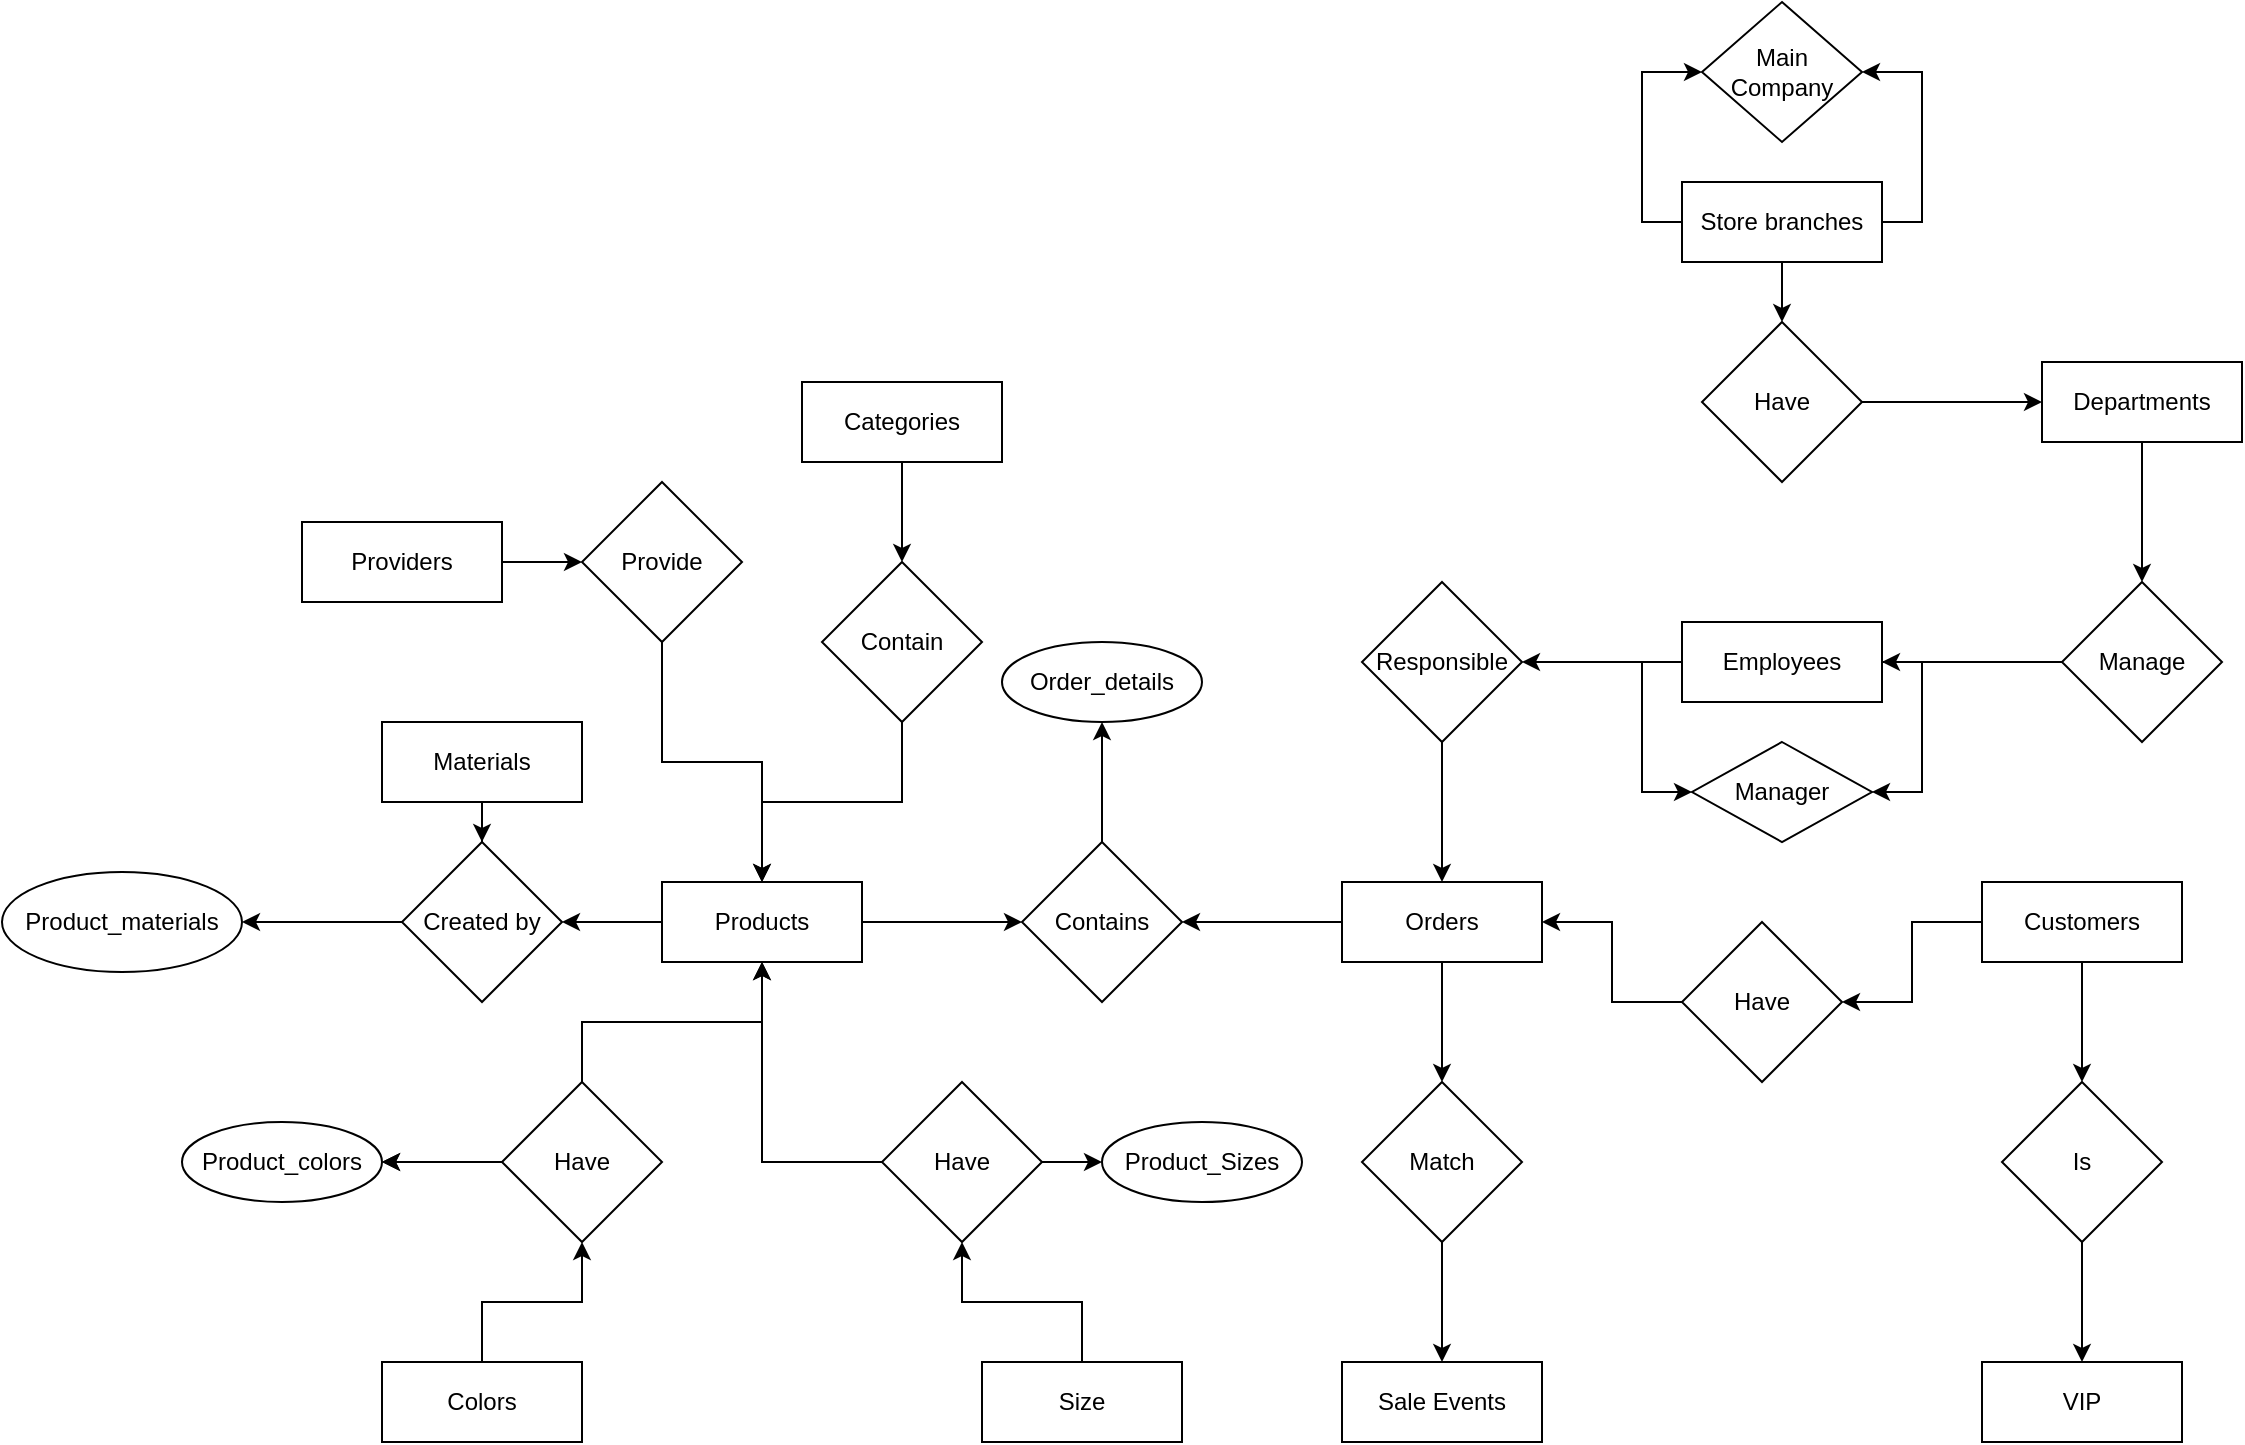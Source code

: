 <mxfile version="24.7.16">
  <diagram name="Page-1" id="9f46799a-70d6-7492-0946-bef42562c5a5">
    <mxGraphModel dx="2943" dy="1654" grid="1" gridSize="10" guides="1" tooltips="1" connect="1" arrows="1" fold="1" page="1" pageScale="1" pageWidth="1100" pageHeight="850" background="none" math="0" shadow="0">
      <root>
        <mxCell id="0" />
        <mxCell id="1" parent="0" />
        <mxCell id="HW2_DfR0f46cHYgpp48v-35" value="" style="edgeStyle=orthogonalEdgeStyle;rounded=0;orthogonalLoop=1;jettySize=auto;html=1;" edge="1" parent="1" source="HW2_DfR0f46cHYgpp48v-1" target="HW2_DfR0f46cHYgpp48v-34">
          <mxGeometry relative="1" as="geometry" />
        </mxCell>
        <mxCell id="HW2_DfR0f46cHYgpp48v-54" style="edgeStyle=orthogonalEdgeStyle;rounded=0;orthogonalLoop=1;jettySize=auto;html=1;" edge="1" parent="1" source="HW2_DfR0f46cHYgpp48v-1" target="HW2_DfR0f46cHYgpp48v-51">
          <mxGeometry relative="1" as="geometry">
            <Array as="points" />
          </mxGeometry>
        </mxCell>
        <mxCell id="HW2_DfR0f46cHYgpp48v-1" value="Products" style="whiteSpace=wrap;html=1;align=center;" vertex="1" parent="1">
          <mxGeometry x="40" y="360" width="100" height="40" as="geometry" />
        </mxCell>
        <mxCell id="HW2_DfR0f46cHYgpp48v-23" value="" style="edgeStyle=orthogonalEdgeStyle;rounded=0;orthogonalLoop=1;jettySize=auto;html=1;" edge="1" parent="1" source="HW2_DfR0f46cHYgpp48v-2" target="HW2_DfR0f46cHYgpp48v-22">
          <mxGeometry relative="1" as="geometry" />
        </mxCell>
        <mxCell id="HW2_DfR0f46cHYgpp48v-2" value="Categories" style="whiteSpace=wrap;html=1;align=center;" vertex="1" parent="1">
          <mxGeometry x="110" y="110" width="100" height="40" as="geometry" />
        </mxCell>
        <mxCell id="HW2_DfR0f46cHYgpp48v-52" value="" style="edgeStyle=orthogonalEdgeStyle;rounded=0;orthogonalLoop=1;jettySize=auto;html=1;" edge="1" parent="1" source="HW2_DfR0f46cHYgpp48v-3" target="HW2_DfR0f46cHYgpp48v-51">
          <mxGeometry relative="1" as="geometry" />
        </mxCell>
        <mxCell id="HW2_DfR0f46cHYgpp48v-80" value="" style="edgeStyle=orthogonalEdgeStyle;rounded=0;orthogonalLoop=1;jettySize=auto;html=1;" edge="1" parent="1" source="HW2_DfR0f46cHYgpp48v-3" target="HW2_DfR0f46cHYgpp48v-79">
          <mxGeometry relative="1" as="geometry" />
        </mxCell>
        <mxCell id="HW2_DfR0f46cHYgpp48v-3" value="Orders" style="whiteSpace=wrap;html=1;align=center;" vertex="1" parent="1">
          <mxGeometry x="380" y="360" width="100" height="40" as="geometry" />
        </mxCell>
        <mxCell id="HW2_DfR0f46cHYgpp48v-42" value="" style="edgeStyle=orthogonalEdgeStyle;rounded=0;orthogonalLoop=1;jettySize=auto;html=1;" edge="1" parent="1" source="HW2_DfR0f46cHYgpp48v-5" target="HW2_DfR0f46cHYgpp48v-41">
          <mxGeometry relative="1" as="geometry" />
        </mxCell>
        <mxCell id="HW2_DfR0f46cHYgpp48v-101" style="edgeStyle=orthogonalEdgeStyle;rounded=0;orthogonalLoop=1;jettySize=auto;html=1;exitX=1;exitY=0.5;exitDx=0;exitDy=0;entryX=1;entryY=0.5;entryDx=0;entryDy=0;" edge="1" parent="1" source="HW2_DfR0f46cHYgpp48v-5" target="HW2_DfR0f46cHYgpp48v-27">
          <mxGeometry relative="1" as="geometry" />
        </mxCell>
        <mxCell id="HW2_DfR0f46cHYgpp48v-102" style="edgeStyle=orthogonalEdgeStyle;rounded=0;orthogonalLoop=1;jettySize=auto;html=1;exitX=0;exitY=0.5;exitDx=0;exitDy=0;entryX=0;entryY=0.5;entryDx=0;entryDy=0;" edge="1" parent="1" source="HW2_DfR0f46cHYgpp48v-5" target="HW2_DfR0f46cHYgpp48v-27">
          <mxGeometry relative="1" as="geometry" />
        </mxCell>
        <mxCell id="HW2_DfR0f46cHYgpp48v-5" value="Store branches" style="whiteSpace=wrap;html=1;align=center;" vertex="1" parent="1">
          <mxGeometry x="550" y="10" width="100" height="40" as="geometry" />
        </mxCell>
        <mxCell id="HW2_DfR0f46cHYgpp48v-60" value="" style="edgeStyle=orthogonalEdgeStyle;rounded=0;orthogonalLoop=1;jettySize=auto;html=1;" edge="1" parent="1" source="HW2_DfR0f46cHYgpp48v-6" target="HW2_DfR0f46cHYgpp48v-59">
          <mxGeometry relative="1" as="geometry" />
        </mxCell>
        <mxCell id="HW2_DfR0f46cHYgpp48v-76" value="" style="edgeStyle=orthogonalEdgeStyle;rounded=0;orthogonalLoop=1;jettySize=auto;html=1;" edge="1" parent="1" source="HW2_DfR0f46cHYgpp48v-6" target="HW2_DfR0f46cHYgpp48v-75">
          <mxGeometry relative="1" as="geometry" />
        </mxCell>
        <mxCell id="HW2_DfR0f46cHYgpp48v-6" value="Customers" style="whiteSpace=wrap;html=1;align=center;" vertex="1" parent="1">
          <mxGeometry x="700" y="360" width="100" height="40" as="geometry" />
        </mxCell>
        <mxCell id="HW2_DfR0f46cHYgpp48v-69" value="" style="edgeStyle=orthogonalEdgeStyle;rounded=0;orthogonalLoop=1;jettySize=auto;html=1;" edge="1" parent="1" source="HW2_DfR0f46cHYgpp48v-8" target="HW2_DfR0f46cHYgpp48v-68">
          <mxGeometry relative="1" as="geometry" />
        </mxCell>
        <mxCell id="HW2_DfR0f46cHYgpp48v-8" value="Size" style="whiteSpace=wrap;html=1;align=center;" vertex="1" parent="1">
          <mxGeometry x="200" y="600" width="100" height="40" as="geometry" />
        </mxCell>
        <mxCell id="HW2_DfR0f46cHYgpp48v-63" value="" style="edgeStyle=orthogonalEdgeStyle;rounded=0;orthogonalLoop=1;jettySize=auto;html=1;" edge="1" parent="1" source="HW2_DfR0f46cHYgpp48v-9" target="HW2_DfR0f46cHYgpp48v-62">
          <mxGeometry relative="1" as="geometry" />
        </mxCell>
        <mxCell id="HW2_DfR0f46cHYgpp48v-9" value="Colors" style="whiteSpace=wrap;html=1;align=center;" vertex="1" parent="1">
          <mxGeometry x="-100" y="600" width="100" height="40" as="geometry" />
        </mxCell>
        <mxCell id="HW2_DfR0f46cHYgpp48v-47" value="" style="edgeStyle=orthogonalEdgeStyle;rounded=0;orthogonalLoop=1;jettySize=auto;html=1;" edge="1" parent="1" source="HW2_DfR0f46cHYgpp48v-13" target="HW2_DfR0f46cHYgpp48v-46">
          <mxGeometry relative="1" as="geometry" />
        </mxCell>
        <mxCell id="HW2_DfR0f46cHYgpp48v-96" style="edgeStyle=orthogonalEdgeStyle;rounded=0;orthogonalLoop=1;jettySize=auto;html=1;exitX=1;exitY=0.5;exitDx=0;exitDy=0;entryX=1;entryY=0.5;entryDx=0;entryDy=0;" edge="1" parent="1" source="HW2_DfR0f46cHYgpp48v-13" target="HW2_DfR0f46cHYgpp48v-94">
          <mxGeometry relative="1" as="geometry" />
        </mxCell>
        <mxCell id="HW2_DfR0f46cHYgpp48v-100" style="edgeStyle=orthogonalEdgeStyle;rounded=0;orthogonalLoop=1;jettySize=auto;html=1;exitX=0;exitY=0.5;exitDx=0;exitDy=0;entryX=0;entryY=0.5;entryDx=0;entryDy=0;" edge="1" parent="1" source="HW2_DfR0f46cHYgpp48v-13" target="HW2_DfR0f46cHYgpp48v-94">
          <mxGeometry relative="1" as="geometry" />
        </mxCell>
        <mxCell id="HW2_DfR0f46cHYgpp48v-13" value="Employees" style="whiteSpace=wrap;html=1;align=center;" vertex="1" parent="1">
          <mxGeometry x="550" y="230" width="100" height="40" as="geometry" />
        </mxCell>
        <mxCell id="HW2_DfR0f46cHYgpp48v-20" value="" style="edgeStyle=orthogonalEdgeStyle;rounded=0;orthogonalLoop=1;jettySize=auto;html=1;" edge="1" parent="1" source="HW2_DfR0f46cHYgpp48v-14" target="HW2_DfR0f46cHYgpp48v-19">
          <mxGeometry relative="1" as="geometry" />
        </mxCell>
        <mxCell id="HW2_DfR0f46cHYgpp48v-14" value="Providers" style="whiteSpace=wrap;html=1;align=center;" vertex="1" parent="1">
          <mxGeometry x="-140" y="180" width="100" height="40" as="geometry" />
        </mxCell>
        <mxCell id="HW2_DfR0f46cHYgpp48v-57" style="edgeStyle=orthogonalEdgeStyle;rounded=0;orthogonalLoop=1;jettySize=auto;html=1;" edge="1" parent="1" source="HW2_DfR0f46cHYgpp48v-16" target="HW2_DfR0f46cHYgpp48v-34">
          <mxGeometry relative="1" as="geometry" />
        </mxCell>
        <mxCell id="HW2_DfR0f46cHYgpp48v-16" value="Materials" style="whiteSpace=wrap;html=1;align=center;" vertex="1" parent="1">
          <mxGeometry x="-100" y="280" width="100" height="40" as="geometry" />
        </mxCell>
        <mxCell id="HW2_DfR0f46cHYgpp48v-83" style="edgeStyle=orthogonalEdgeStyle;rounded=0;orthogonalLoop=1;jettySize=auto;html=1;" edge="1" parent="1" source="HW2_DfR0f46cHYgpp48v-19" target="HW2_DfR0f46cHYgpp48v-1">
          <mxGeometry relative="1" as="geometry" />
        </mxCell>
        <mxCell id="HW2_DfR0f46cHYgpp48v-19" value="Provide" style="rhombus;whiteSpace=wrap;html=1;" vertex="1" parent="1">
          <mxGeometry y="160" width="80" height="80" as="geometry" />
        </mxCell>
        <mxCell id="HW2_DfR0f46cHYgpp48v-24" style="edgeStyle=orthogonalEdgeStyle;rounded=0;orthogonalLoop=1;jettySize=auto;html=1;" edge="1" parent="1" source="HW2_DfR0f46cHYgpp48v-22" target="HW2_DfR0f46cHYgpp48v-1">
          <mxGeometry relative="1" as="geometry" />
        </mxCell>
        <mxCell id="HW2_DfR0f46cHYgpp48v-22" value="Contain" style="rhombus;whiteSpace=wrap;html=1;" vertex="1" parent="1">
          <mxGeometry x="120" y="200" width="80" height="80" as="geometry" />
        </mxCell>
        <mxCell id="HW2_DfR0f46cHYgpp48v-27" value="Main Company" style="rhombus;whiteSpace=wrap;html=1;" vertex="1" parent="1">
          <mxGeometry x="560" y="-80" width="80" height="70" as="geometry" />
        </mxCell>
        <mxCell id="HW2_DfR0f46cHYgpp48v-40" style="edgeStyle=orthogonalEdgeStyle;rounded=0;orthogonalLoop=1;jettySize=auto;html=1;" edge="1" parent="1" source="HW2_DfR0f46cHYgpp48v-34" target="HW2_DfR0f46cHYgpp48v-39">
          <mxGeometry relative="1" as="geometry" />
        </mxCell>
        <mxCell id="HW2_DfR0f46cHYgpp48v-34" value="Created by" style="rhombus;whiteSpace=wrap;html=1;" vertex="1" parent="1">
          <mxGeometry x="-90" y="340" width="80" height="80" as="geometry" />
        </mxCell>
        <mxCell id="HW2_DfR0f46cHYgpp48v-39" value="Product_materials" style="ellipse;whiteSpace=wrap;html=1;align=center;" vertex="1" parent="1">
          <mxGeometry x="-290" y="355" width="120" height="50" as="geometry" />
        </mxCell>
        <mxCell id="HW2_DfR0f46cHYgpp48v-43" style="edgeStyle=orthogonalEdgeStyle;rounded=0;orthogonalLoop=1;jettySize=auto;html=1;" edge="1" parent="1" source="HW2_DfR0f46cHYgpp48v-41" target="HW2_DfR0f46cHYgpp48v-84">
          <mxGeometry relative="1" as="geometry" />
        </mxCell>
        <mxCell id="HW2_DfR0f46cHYgpp48v-41" value="Have" style="rhombus;whiteSpace=wrap;html=1;" vertex="1" parent="1">
          <mxGeometry x="560" y="80" width="80" height="80" as="geometry" />
        </mxCell>
        <mxCell id="HW2_DfR0f46cHYgpp48v-48" style="edgeStyle=orthogonalEdgeStyle;rounded=0;orthogonalLoop=1;jettySize=auto;html=1;" edge="1" parent="1" source="HW2_DfR0f46cHYgpp48v-46" target="HW2_DfR0f46cHYgpp48v-3">
          <mxGeometry relative="1" as="geometry" />
        </mxCell>
        <mxCell id="HW2_DfR0f46cHYgpp48v-46" value="Responsible" style="rhombus;whiteSpace=wrap;html=1;" vertex="1" parent="1">
          <mxGeometry x="390" y="210" width="80" height="80" as="geometry" />
        </mxCell>
        <mxCell id="HW2_DfR0f46cHYgpp48v-56" style="edgeStyle=orthogonalEdgeStyle;rounded=0;orthogonalLoop=1;jettySize=auto;html=1;" edge="1" parent="1" source="HW2_DfR0f46cHYgpp48v-51" target="HW2_DfR0f46cHYgpp48v-55">
          <mxGeometry relative="1" as="geometry" />
        </mxCell>
        <mxCell id="HW2_DfR0f46cHYgpp48v-51" value="Contains" style="rhombus;whiteSpace=wrap;html=1;" vertex="1" parent="1">
          <mxGeometry x="220" y="340" width="80" height="80" as="geometry" />
        </mxCell>
        <mxCell id="HW2_DfR0f46cHYgpp48v-55" value="Order_details" style="ellipse;whiteSpace=wrap;html=1;align=center;" vertex="1" parent="1">
          <mxGeometry x="210" y="240" width="100" height="40" as="geometry" />
        </mxCell>
        <mxCell id="HW2_DfR0f46cHYgpp48v-61" style="edgeStyle=orthogonalEdgeStyle;rounded=0;orthogonalLoop=1;jettySize=auto;html=1;" edge="1" parent="1" source="HW2_DfR0f46cHYgpp48v-59" target="HW2_DfR0f46cHYgpp48v-3">
          <mxGeometry relative="1" as="geometry" />
        </mxCell>
        <mxCell id="HW2_DfR0f46cHYgpp48v-59" value="Have" style="rhombus;whiteSpace=wrap;html=1;" vertex="1" parent="1">
          <mxGeometry x="550" y="380" width="80" height="80" as="geometry" />
        </mxCell>
        <mxCell id="HW2_DfR0f46cHYgpp48v-64" style="edgeStyle=orthogonalEdgeStyle;rounded=0;orthogonalLoop=1;jettySize=auto;html=1;" edge="1" parent="1" source="HW2_DfR0f46cHYgpp48v-62" target="HW2_DfR0f46cHYgpp48v-1">
          <mxGeometry relative="1" as="geometry" />
        </mxCell>
        <mxCell id="HW2_DfR0f46cHYgpp48v-66" value="" style="edgeStyle=orthogonalEdgeStyle;rounded=0;orthogonalLoop=1;jettySize=auto;html=1;" edge="1" parent="1" source="HW2_DfR0f46cHYgpp48v-62" target="HW2_DfR0f46cHYgpp48v-65">
          <mxGeometry relative="1" as="geometry" />
        </mxCell>
        <mxCell id="HW2_DfR0f46cHYgpp48v-67" value="" style="edgeStyle=orthogonalEdgeStyle;rounded=0;orthogonalLoop=1;jettySize=auto;html=1;" edge="1" parent="1" source="HW2_DfR0f46cHYgpp48v-62" target="HW2_DfR0f46cHYgpp48v-65">
          <mxGeometry relative="1" as="geometry" />
        </mxCell>
        <mxCell id="HW2_DfR0f46cHYgpp48v-62" value="Have" style="rhombus;whiteSpace=wrap;html=1;" vertex="1" parent="1">
          <mxGeometry x="-40" y="460" width="80" height="80" as="geometry" />
        </mxCell>
        <mxCell id="HW2_DfR0f46cHYgpp48v-65" value="Product_colors" style="ellipse;whiteSpace=wrap;html=1;align=center;" vertex="1" parent="1">
          <mxGeometry x="-200" y="480" width="100" height="40" as="geometry" />
        </mxCell>
        <mxCell id="HW2_DfR0f46cHYgpp48v-70" style="edgeStyle=orthogonalEdgeStyle;rounded=0;orthogonalLoop=1;jettySize=auto;html=1;" edge="1" parent="1" source="HW2_DfR0f46cHYgpp48v-68" target="HW2_DfR0f46cHYgpp48v-1">
          <mxGeometry relative="1" as="geometry" />
        </mxCell>
        <mxCell id="HW2_DfR0f46cHYgpp48v-72" value="" style="edgeStyle=orthogonalEdgeStyle;rounded=0;orthogonalLoop=1;jettySize=auto;html=1;" edge="1" parent="1" source="HW2_DfR0f46cHYgpp48v-68" target="HW2_DfR0f46cHYgpp48v-71">
          <mxGeometry relative="1" as="geometry" />
        </mxCell>
        <mxCell id="HW2_DfR0f46cHYgpp48v-68" value="Have" style="rhombus;whiteSpace=wrap;html=1;" vertex="1" parent="1">
          <mxGeometry x="150" y="460" width="80" height="80" as="geometry" />
        </mxCell>
        <mxCell id="HW2_DfR0f46cHYgpp48v-71" value="Product_Sizes" style="ellipse;whiteSpace=wrap;html=1;align=center;" vertex="1" parent="1">
          <mxGeometry x="260" y="480" width="100" height="40" as="geometry" />
        </mxCell>
        <mxCell id="HW2_DfR0f46cHYgpp48v-73" value="VIP" style="whiteSpace=wrap;html=1;align=center;" vertex="1" parent="1">
          <mxGeometry x="700" y="600" width="100" height="40" as="geometry" />
        </mxCell>
        <mxCell id="HW2_DfR0f46cHYgpp48v-77" value="" style="edgeStyle=orthogonalEdgeStyle;rounded=0;orthogonalLoop=1;jettySize=auto;html=1;" edge="1" parent="1" source="HW2_DfR0f46cHYgpp48v-75" target="HW2_DfR0f46cHYgpp48v-73">
          <mxGeometry relative="1" as="geometry" />
        </mxCell>
        <mxCell id="HW2_DfR0f46cHYgpp48v-75" value="Is" style="rhombus;whiteSpace=wrap;html=1;" vertex="1" parent="1">
          <mxGeometry x="710" y="460" width="80" height="80" as="geometry" />
        </mxCell>
        <mxCell id="HW2_DfR0f46cHYgpp48v-78" value="Sale Events" style="whiteSpace=wrap;html=1;align=center;" vertex="1" parent="1">
          <mxGeometry x="380" y="600" width="100" height="40" as="geometry" />
        </mxCell>
        <mxCell id="HW2_DfR0f46cHYgpp48v-82" value="" style="edgeStyle=orthogonalEdgeStyle;rounded=0;orthogonalLoop=1;jettySize=auto;html=1;" edge="1" parent="1" source="HW2_DfR0f46cHYgpp48v-79" target="HW2_DfR0f46cHYgpp48v-78">
          <mxGeometry relative="1" as="geometry" />
        </mxCell>
        <mxCell id="HW2_DfR0f46cHYgpp48v-79" value="Match" style="rhombus;whiteSpace=wrap;html=1;" vertex="1" parent="1">
          <mxGeometry x="390" y="460" width="80" height="80" as="geometry" />
        </mxCell>
        <mxCell id="HW2_DfR0f46cHYgpp48v-91" value="" style="edgeStyle=orthogonalEdgeStyle;rounded=0;orthogonalLoop=1;jettySize=auto;html=1;" edge="1" parent="1" source="HW2_DfR0f46cHYgpp48v-84" target="HW2_DfR0f46cHYgpp48v-85">
          <mxGeometry relative="1" as="geometry" />
        </mxCell>
        <mxCell id="HW2_DfR0f46cHYgpp48v-84" value="Departments" style="whiteSpace=wrap;html=1;align=center;" vertex="1" parent="1">
          <mxGeometry x="730" y="100" width="100" height="40" as="geometry" />
        </mxCell>
        <mxCell id="HW2_DfR0f46cHYgpp48v-92" style="edgeStyle=orthogonalEdgeStyle;rounded=0;orthogonalLoop=1;jettySize=auto;html=1;" edge="1" parent="1" source="HW2_DfR0f46cHYgpp48v-85" target="HW2_DfR0f46cHYgpp48v-13">
          <mxGeometry relative="1" as="geometry" />
        </mxCell>
        <mxCell id="HW2_DfR0f46cHYgpp48v-85" value="Manage" style="rhombus;whiteSpace=wrap;html=1;" vertex="1" parent="1">
          <mxGeometry x="740" y="210" width="80" height="80" as="geometry" />
        </mxCell>
        <mxCell id="HW2_DfR0f46cHYgpp48v-94" value="Manager" style="shape=rhombus;perimeter=rhombusPerimeter;whiteSpace=wrap;html=1;align=center;" vertex="1" parent="1">
          <mxGeometry x="555" y="290" width="90" height="50" as="geometry" />
        </mxCell>
      </root>
    </mxGraphModel>
  </diagram>
</mxfile>
